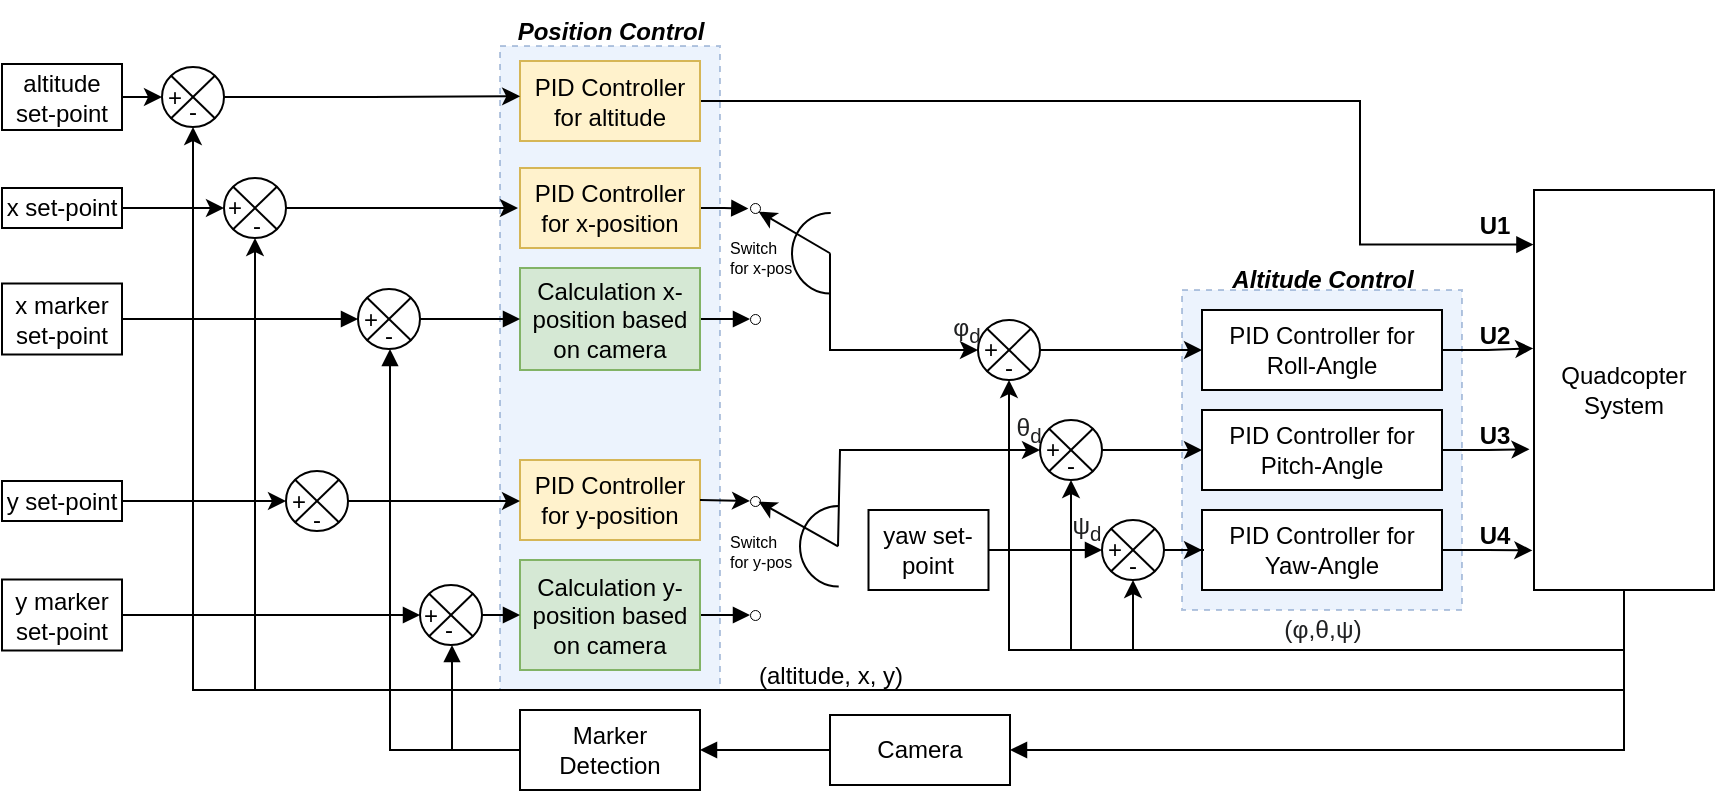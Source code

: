 <mxfile version="20.2.5" type="device"><diagram id="qbjjN023NgXF2w1NYkWA" name="Page-1"><mxGraphModel dx="1185" dy="695" grid="1" gridSize="10" guides="1" tooltips="1" connect="1" arrows="1" fold="1" page="1" pageScale="1" pageWidth="850" pageHeight="1100" math="0" shadow="0"><root><mxCell id="0"/><mxCell id="1" parent="0"/><mxCell id="GtXKk24S_fsy8qlz_jEl-144" value="" style="rounded=0;whiteSpace=wrap;html=1;dashed=1;fillColor=#dae8fc;strokeColor=#6c8ebf;opacity=50;" vertex="1" parent="1"><mxGeometry x="260" y="118" width="110" height="322" as="geometry"/></mxCell><mxCell id="GtXKk24S_fsy8qlz_jEl-29" value="" style="rounded=0;whiteSpace=wrap;html=1;dashed=1;fillColor=#dae8fc;strokeColor=#6c8ebf;opacity=50;" vertex="1" parent="1"><mxGeometry x="601" y="240" width="140" height="160" as="geometry"/></mxCell><mxCell id="GtXKk24S_fsy8qlz_jEl-6" style="edgeStyle=orthogonalEdgeStyle;rounded=0;orthogonalLoop=1;jettySize=auto;html=1;entryX=-0.004;entryY=0.396;entryDx=0;entryDy=0;entryPerimeter=0;" edge="1" parent="1" source="GtXKk24S_fsy8qlz_jEl-1" target="GtXKk24S_fsy8qlz_jEl-4"><mxGeometry relative="1" as="geometry"/></mxCell><mxCell id="GtXKk24S_fsy8qlz_jEl-1" value="PID Controller for Roll-Angle" style="rounded=0;whiteSpace=wrap;html=1;" vertex="1" parent="1"><mxGeometry x="611" y="250" width="120" height="40" as="geometry"/></mxCell><mxCell id="GtXKk24S_fsy8qlz_jEl-7" style="edgeStyle=orthogonalEdgeStyle;rounded=0;orthogonalLoop=1;jettySize=auto;html=1;entryX=-0.025;entryY=0.648;entryDx=0;entryDy=0;entryPerimeter=0;" edge="1" parent="1" source="GtXKk24S_fsy8qlz_jEl-2" target="GtXKk24S_fsy8qlz_jEl-4"><mxGeometry relative="1" as="geometry"/></mxCell><mxCell id="GtXKk24S_fsy8qlz_jEl-2" value="PID Controller for Pitch-Angle" style="rounded=0;whiteSpace=wrap;html=1;" vertex="1" parent="1"><mxGeometry x="611" y="300" width="120" height="40" as="geometry"/></mxCell><mxCell id="GtXKk24S_fsy8qlz_jEl-8" style="edgeStyle=orthogonalEdgeStyle;rounded=0;orthogonalLoop=1;jettySize=auto;html=1;entryX=-0.009;entryY=0.901;entryDx=0;entryDy=0;entryPerimeter=0;" edge="1" parent="1" source="GtXKk24S_fsy8qlz_jEl-3" target="GtXKk24S_fsy8qlz_jEl-4"><mxGeometry relative="1" as="geometry"/></mxCell><mxCell id="GtXKk24S_fsy8qlz_jEl-3" value="PID Controller for Yaw-Angle" style="rounded=0;whiteSpace=wrap;html=1;" vertex="1" parent="1"><mxGeometry x="611" y="350" width="120" height="40" as="geometry"/></mxCell><mxCell id="GtXKk24S_fsy8qlz_jEl-37" style="edgeStyle=elbowEdgeStyle;rounded=0;orthogonalLoop=1;jettySize=auto;html=1;exitX=0.5;exitY=1;exitDx=0;exitDy=0;entryX=0.5;entryY=1;entryDx=0;entryDy=0;entryPerimeter=0;" edge="1" parent="1" source="GtXKk24S_fsy8qlz_jEl-4" target="GtXKk24S_fsy8qlz_jEl-33"><mxGeometry relative="1" as="geometry"><mxPoint x="581" y="430" as="targetPoint"/><Array as="points"><mxPoint x="701" y="420"/></Array></mxGeometry></mxCell><mxCell id="GtXKk24S_fsy8qlz_jEl-38" style="edgeStyle=elbowEdgeStyle;rounded=0;orthogonalLoop=1;jettySize=auto;html=1;exitX=0.5;exitY=1;exitDx=0;exitDy=0;entryX=0.5;entryY=1;entryDx=0;entryDy=0;entryPerimeter=0;" edge="1" parent="1" source="GtXKk24S_fsy8qlz_jEl-4" target="GtXKk24S_fsy8qlz_jEl-35"><mxGeometry relative="1" as="geometry"><Array as="points"><mxPoint x="671" y="420"/><mxPoint x="591" y="420"/><mxPoint x="546" y="370"/></Array></mxGeometry></mxCell><mxCell id="GtXKk24S_fsy8qlz_jEl-39" style="edgeStyle=elbowEdgeStyle;rounded=0;orthogonalLoop=1;jettySize=auto;html=1;entryX=0.5;entryY=1;entryDx=0;entryDy=0;entryPerimeter=0;" edge="1" parent="1" source="GtXKk24S_fsy8qlz_jEl-4" target="GtXKk24S_fsy8qlz_jEl-31"><mxGeometry relative="1" as="geometry"><Array as="points"><mxPoint x="531" y="420"/></Array></mxGeometry></mxCell><mxCell id="GtXKk24S_fsy8qlz_jEl-64" style="edgeStyle=elbowEdgeStyle;rounded=0;orthogonalLoop=1;jettySize=auto;html=1;entryX=0.5;entryY=1;entryDx=0;entryDy=0;entryPerimeter=0;" edge="1" parent="1" source="GtXKk24S_fsy8qlz_jEl-4" target="GtXKk24S_fsy8qlz_jEl-61"><mxGeometry relative="1" as="geometry"><Array as="points"><mxPoint x="432" y="440"/></Array></mxGeometry></mxCell><mxCell id="GtXKk24S_fsy8qlz_jEl-65" style="edgeStyle=elbowEdgeStyle;rounded=0;orthogonalLoop=1;jettySize=auto;html=1;entryX=0.5;entryY=1;entryDx=0;entryDy=0;entryPerimeter=0;" edge="1" parent="1" source="GtXKk24S_fsy8qlz_jEl-4" target="GtXKk24S_fsy8qlz_jEl-57"><mxGeometry relative="1" as="geometry"><Array as="points"><mxPoint x="402" y="440"/></Array></mxGeometry></mxCell><mxCell id="GtXKk24S_fsy8qlz_jEl-128" style="edgeStyle=elbowEdgeStyle;rounded=0;orthogonalLoop=1;jettySize=auto;html=1;entryX=1;entryY=0.5;entryDx=0;entryDy=0;startArrow=none;startFill=0;endArrow=block;endFill=1;" edge="1" parent="1" source="GtXKk24S_fsy8qlz_jEl-4" target="GtXKk24S_fsy8qlz_jEl-127"><mxGeometry relative="1" as="geometry"><mxPoint x="563" y="470" as="targetPoint"/><Array as="points"><mxPoint x="822" y="430"/><mxPoint x="828" y="400"/></Array></mxGeometry></mxCell><mxCell id="GtXKk24S_fsy8qlz_jEl-4" value="Quadcopter System" style="rounded=0;whiteSpace=wrap;html=1;" vertex="1" parent="1"><mxGeometry x="777" y="190" width="90" height="200" as="geometry"/></mxCell><mxCell id="GtXKk24S_fsy8qlz_jEl-9" value="U2" style="text;html=1;align=center;verticalAlign=middle;resizable=0;points=[];autosize=1;strokeColor=none;fillColor=none;fontStyle=1" vertex="1" parent="1"><mxGeometry x="737" y="248" width="40" height="30" as="geometry"/></mxCell><mxCell id="GtXKk24S_fsy8qlz_jEl-10" value="U3" style="text;html=1;align=center;verticalAlign=middle;resizable=0;points=[];autosize=1;strokeColor=none;fillColor=none;fontStyle=1" vertex="1" parent="1"><mxGeometry x="737" y="298" width="40" height="30" as="geometry"/></mxCell><mxCell id="GtXKk24S_fsy8qlz_jEl-11" value="U4" style="text;html=1;align=center;verticalAlign=middle;resizable=0;points=[];autosize=1;strokeColor=none;fillColor=none;fontStyle=1" vertex="1" parent="1"><mxGeometry x="737" y="348" width="40" height="30" as="geometry"/></mxCell><mxCell id="GtXKk24S_fsy8qlz_jEl-30" value="Altitude Control" style="text;html=1;align=center;verticalAlign=middle;resizable=0;points=[];autosize=1;strokeColor=none;fillColor=none;fontStyle=3" vertex="1" parent="1"><mxGeometry x="616" y="220" width="110" height="30" as="geometry"/></mxCell><mxCell id="GtXKk24S_fsy8qlz_jEl-32" style="edgeStyle=orthogonalEdgeStyle;rounded=0;orthogonalLoop=1;jettySize=auto;html=1;entryX=0;entryY=0.5;entryDx=0;entryDy=0;" edge="1" parent="1" source="GtXKk24S_fsy8qlz_jEl-31" target="GtXKk24S_fsy8qlz_jEl-1"><mxGeometry relative="1" as="geometry"/></mxCell><mxCell id="GtXKk24S_fsy8qlz_jEl-31" value="" style="verticalLabelPosition=bottom;verticalAlign=top;html=1;shape=mxgraph.flowchart.or;" vertex="1" parent="1"><mxGeometry x="499" y="255" width="31" height="30" as="geometry"/></mxCell><mxCell id="GtXKk24S_fsy8qlz_jEl-34" style="edgeStyle=orthogonalEdgeStyle;rounded=0;orthogonalLoop=1;jettySize=auto;html=1;entryX=0;entryY=0.5;entryDx=0;entryDy=0;" edge="1" parent="1" source="GtXKk24S_fsy8qlz_jEl-33" target="GtXKk24S_fsy8qlz_jEl-3"><mxGeometry relative="1" as="geometry"/></mxCell><mxCell id="GtXKk24S_fsy8qlz_jEl-33" value="" style="verticalLabelPosition=bottom;verticalAlign=top;html=1;shape=mxgraph.flowchart.or;" vertex="1" parent="1"><mxGeometry x="561" y="355" width="31" height="30" as="geometry"/></mxCell><mxCell id="GtXKk24S_fsy8qlz_jEl-36" style="edgeStyle=orthogonalEdgeStyle;rounded=0;orthogonalLoop=1;jettySize=auto;html=1;entryX=0;entryY=0.5;entryDx=0;entryDy=0;" edge="1" parent="1" source="GtXKk24S_fsy8qlz_jEl-35" target="GtXKk24S_fsy8qlz_jEl-2"><mxGeometry relative="1" as="geometry"/></mxCell><mxCell id="GtXKk24S_fsy8qlz_jEl-35" value="" style="verticalLabelPosition=bottom;verticalAlign=top;html=1;shape=mxgraph.flowchart.or;" vertex="1" parent="1"><mxGeometry x="530" y="305" width="31" height="30" as="geometry"/></mxCell><mxCell id="GtXKk24S_fsy8qlz_jEl-108" style="edgeStyle=elbowEdgeStyle;rounded=0;orthogonalLoop=1;jettySize=auto;html=1;entryX=-0.167;entryY=0.56;entryDx=0;entryDy=0;entryPerimeter=0;startArrow=none;startFill=0;endArrow=block;endFill=1;" edge="1" parent="1" source="GtXKk24S_fsy8qlz_jEl-43" target="GtXKk24S_fsy8qlz_jEl-107"><mxGeometry relative="1" as="geometry"/></mxCell><mxCell id="GtXKk24S_fsy8qlz_jEl-43" value="PID Controller for x-position" style="rounded=0;whiteSpace=wrap;html=1;fillColor=#fff2cc;strokeColor=#d6b656;" vertex="1" parent="1"><mxGeometry x="270" y="179" width="90" height="40" as="geometry"/></mxCell><mxCell id="GtXKk24S_fsy8qlz_jEl-106" style="edgeStyle=elbowEdgeStyle;rounded=0;orthogonalLoop=1;jettySize=auto;html=1;entryX=0;entryY=0.5;entryDx=0;entryDy=0;startArrow=none;startFill=0;endArrow=block;endFill=1;" edge="1" parent="1" source="GtXKk24S_fsy8qlz_jEl-44" target="GtXKk24S_fsy8qlz_jEl-105"><mxGeometry relative="1" as="geometry"/></mxCell><mxCell id="GtXKk24S_fsy8qlz_jEl-44" value="Calculation x-position based on camera" style="rounded=0;whiteSpace=wrap;html=1;fillColor=#d5e8d4;strokeColor=#82b366;" vertex="1" parent="1"><mxGeometry x="270" y="229" width="90" height="51" as="geometry"/></mxCell><mxCell id="GtXKk24S_fsy8qlz_jEl-96" style="edgeStyle=elbowEdgeStyle;rounded=0;orthogonalLoop=1;jettySize=auto;html=1;entryX=0.993;entryY=0.81;entryDx=0;entryDy=0;entryPerimeter=0;startArrow=none;startFill=0;endArrow=block;endFill=1;" edge="1" parent="1" source="GtXKk24S_fsy8qlz_jEl-49" target="GtXKk24S_fsy8qlz_jEl-53"><mxGeometry relative="1" as="geometry"><Array as="points"><mxPoint x="690" y="170"/></Array></mxGeometry></mxCell><mxCell id="GtXKk24S_fsy8qlz_jEl-49" value="PID Controller for altitude" style="rounded=0;whiteSpace=wrap;html=1;fillColor=#fff2cc;strokeColor=#d6b656;" vertex="1" parent="1"><mxGeometry x="270" y="125.5" width="90" height="40" as="geometry"/></mxCell><mxCell id="GtXKk24S_fsy8qlz_jEl-53" value="U1" style="text;html=1;align=center;verticalAlign=middle;resizable=0;points=[];autosize=1;strokeColor=none;fillColor=none;fontStyle=1" vertex="1" parent="1"><mxGeometry x="737" y="193" width="40" height="30" as="geometry"/></mxCell><mxCell id="GtXKk24S_fsy8qlz_jEl-62" style="edgeStyle=elbowEdgeStyle;rounded=0;orthogonalLoop=1;jettySize=auto;html=1;entryX=0.001;entryY=0.441;entryDx=0;entryDy=0;entryPerimeter=0;" edge="1" parent="1" source="GtXKk24S_fsy8qlz_jEl-57" target="GtXKk24S_fsy8qlz_jEl-49"><mxGeometry relative="1" as="geometry"/></mxCell><mxCell id="GtXKk24S_fsy8qlz_jEl-57" value="" style="verticalLabelPosition=bottom;verticalAlign=top;html=1;shape=mxgraph.flowchart.or;" vertex="1" parent="1"><mxGeometry x="91" y="128.5" width="31" height="30" as="geometry"/></mxCell><mxCell id="GtXKk24S_fsy8qlz_jEl-60" style="edgeStyle=orthogonalEdgeStyle;rounded=0;orthogonalLoop=1;jettySize=auto;html=1;entryX=0;entryY=0.5;entryDx=0;entryDy=0;" edge="1" parent="1" source="GtXKk24S_fsy8qlz_jEl-61"><mxGeometry relative="1" as="geometry"><mxPoint x="269" y="199" as="targetPoint"/></mxGeometry></mxCell><mxCell id="GtXKk24S_fsy8qlz_jEl-61" value="" style="verticalLabelPosition=bottom;verticalAlign=top;html=1;shape=mxgraph.flowchart.or;" vertex="1" parent="1"><mxGeometry x="122" y="184" width="31" height="30" as="geometry"/></mxCell><mxCell id="GtXKk24S_fsy8qlz_jEl-67" style="edgeStyle=elbowEdgeStyle;rounded=0;orthogonalLoop=1;jettySize=auto;html=1;entryX=0;entryY=0.5;entryDx=0;entryDy=0;entryPerimeter=0;" edge="1" parent="1" source="GtXKk24S_fsy8qlz_jEl-66" target="GtXKk24S_fsy8qlz_jEl-61"><mxGeometry relative="1" as="geometry"/></mxCell><mxCell id="GtXKk24S_fsy8qlz_jEl-66" value="x set-point" style="rounded=0;whiteSpace=wrap;html=1;" vertex="1" parent="1"><mxGeometry x="11" y="189" width="60" height="20" as="geometry"/></mxCell><mxCell id="GtXKk24S_fsy8qlz_jEl-72" style="edgeStyle=elbowEdgeStyle;rounded=0;orthogonalLoop=1;jettySize=auto;html=1;entryX=0;entryY=0.5;entryDx=0;entryDy=0;entryPerimeter=0;" edge="1" parent="1" source="GtXKk24S_fsy8qlz_jEl-71" target="GtXKk24S_fsy8qlz_jEl-57"><mxGeometry relative="1" as="geometry"/></mxCell><mxCell id="GtXKk24S_fsy8qlz_jEl-71" value="altitude set-point" style="rounded=0;whiteSpace=wrap;html=1;" vertex="1" parent="1"><mxGeometry x="11" y="127" width="60" height="33" as="geometry"/></mxCell><mxCell id="GtXKk24S_fsy8qlz_jEl-93" value="" style="rounded=0;whiteSpace=wrap;html=1;fillColor=none;strokeColor=none;" vertex="1" parent="1"><mxGeometry x="414" y="249.75" width="20" height="20" as="geometry"/></mxCell><mxCell id="GtXKk24S_fsy8qlz_jEl-94" value="" style="verticalLabelPosition=bottom;verticalAlign=top;html=1;shape=mxgraph.basic.arc;startAngle=0.498;endAngle=0.002;fillColor=none;" vertex="1" parent="1"><mxGeometry x="406" y="201.5" width="38.25" height="40.25" as="geometry"/></mxCell><mxCell id="GtXKk24S_fsy8qlz_jEl-95" value="" style="endArrow=classic;html=1;rounded=0;exitX=1;exitY=0.5;exitDx=0;exitDy=0;entryX=1;entryY=1;entryDx=0;entryDy=0;" edge="1" parent="1" source="GtXKk24S_fsy8qlz_jEl-124" target="GtXKk24S_fsy8qlz_jEl-107"><mxGeometry width="50" height="50" relative="1" as="geometry"><mxPoint x="428" y="222.13" as="sourcePoint"/><mxPoint x="394" y="155.63" as="targetPoint"/></mxGeometry></mxCell><mxCell id="GtXKk24S_fsy8qlz_jEl-98" value="PID Controller for y-position" style="rounded=0;whiteSpace=wrap;html=1;fillColor=#fff2cc;strokeColor=#d6b656;" vertex="1" parent="1"><mxGeometry x="270" y="325" width="90" height="40" as="geometry"/></mxCell><mxCell id="GtXKk24S_fsy8qlz_jEl-112" style="edgeStyle=elbowEdgeStyle;rounded=0;orthogonalLoop=1;jettySize=auto;html=1;entryX=0;entryY=0.5;entryDx=0;entryDy=0;startArrow=none;startFill=0;endArrow=block;endFill=1;" edge="1" parent="1" source="GtXKk24S_fsy8qlz_jEl-99" target="GtXKk24S_fsy8qlz_jEl-111"><mxGeometry relative="1" as="geometry"/></mxCell><mxCell id="GtXKk24S_fsy8qlz_jEl-99" value="Calculation y-position based on camera" style="rounded=0;whiteSpace=wrap;html=1;fillColor=#d5e8d4;strokeColor=#82b366;" vertex="1" parent="1"><mxGeometry x="270" y="375" width="90" height="55" as="geometry"/></mxCell><mxCell id="GtXKk24S_fsy8qlz_jEl-103" value="" style="endArrow=classic;html=1;rounded=0;entryX=0;entryY=0.5;entryDx=0;entryDy=0;entryPerimeter=0;exitX=1;exitY=0.5;exitDx=0;exitDy=0;" edge="1" parent="1" source="GtXKk24S_fsy8qlz_jEl-124" target="GtXKk24S_fsy8qlz_jEl-31"><mxGeometry width="50" height="50" relative="1" as="geometry"><mxPoint x="430" y="220" as="sourcePoint"/><mxPoint x="450" y="250" as="targetPoint"/><Array as="points"><mxPoint x="425" y="270"/></Array></mxGeometry></mxCell><mxCell id="GtXKk24S_fsy8qlz_jEl-105" value="" style="ellipse;whiteSpace=wrap;html=1;aspect=fixed;strokeWidth=0.5;fillColor=none;" vertex="1" parent="1"><mxGeometry x="385" y="252" width="5" height="5" as="geometry"/></mxCell><mxCell id="GtXKk24S_fsy8qlz_jEl-107" value="" style="ellipse;whiteSpace=wrap;html=1;aspect=fixed;strokeWidth=0.5;fillColor=none;" vertex="1" parent="1"><mxGeometry x="385" y="196.5" width="5" height="5" as="geometry"/></mxCell><mxCell id="GtXKk24S_fsy8qlz_jEl-109" value="" style="ellipse;whiteSpace=wrap;html=1;aspect=fixed;strokeWidth=0.5;fillColor=none;" vertex="1" parent="1"><mxGeometry x="385" y="343" width="5" height="5" as="geometry"/></mxCell><mxCell id="GtXKk24S_fsy8qlz_jEl-110" value="" style="endArrow=classic;html=1;rounded=0;exitX=1;exitY=0.5;exitDx=0;exitDy=0;entryX=0;entryY=0.5;entryDx=0;entryDy=0;" edge="1" parent="1" source="GtXKk24S_fsy8qlz_jEl-98" target="GtXKk24S_fsy8qlz_jEl-109"><mxGeometry width="50" height="50" relative="1" as="geometry"><mxPoint x="425" y="370" as="sourcePoint"/><mxPoint x="475" y="320" as="targetPoint"/></mxGeometry></mxCell><mxCell id="GtXKk24S_fsy8qlz_jEl-111" value="" style="ellipse;whiteSpace=wrap;html=1;aspect=fixed;strokeWidth=0.5;fillColor=none;" vertex="1" parent="1"><mxGeometry x="385" y="400" width="5" height="5" as="geometry"/></mxCell><mxCell id="GtXKk24S_fsy8qlz_jEl-113" style="edgeStyle=orthogonalEdgeStyle;rounded=0;orthogonalLoop=1;jettySize=auto;html=1;entryX=0;entryY=0.5;entryDx=0;entryDy=0;" edge="1" parent="1" source="GtXKk24S_fsy8qlz_jEl-114"><mxGeometry relative="1" as="geometry"><mxPoint x="270" y="345.5" as="targetPoint"/><Array as="points"><mxPoint x="270" y="345.5"/></Array></mxGeometry></mxCell><mxCell id="GtXKk24S_fsy8qlz_jEl-114" value="" style="verticalLabelPosition=bottom;verticalAlign=top;html=1;shape=mxgraph.flowchart.or;" vertex="1" parent="1"><mxGeometry x="153" y="330.5" width="31" height="30" as="geometry"/></mxCell><mxCell id="GtXKk24S_fsy8qlz_jEl-115" style="edgeStyle=elbowEdgeStyle;rounded=0;orthogonalLoop=1;jettySize=auto;html=1;entryX=0;entryY=0.5;entryDx=0;entryDy=0;entryPerimeter=0;" edge="1" parent="1" source="GtXKk24S_fsy8qlz_jEl-116"><mxGeometry relative="1" as="geometry"><mxPoint x="153" y="345.5" as="targetPoint"/></mxGeometry></mxCell><mxCell id="GtXKk24S_fsy8qlz_jEl-116" value="y set-point" style="rounded=0;whiteSpace=wrap;html=1;" vertex="1" parent="1"><mxGeometry x="11" y="335.5" width="60" height="20" as="geometry"/></mxCell><mxCell id="GtXKk24S_fsy8qlz_jEl-118" value="" style="rounded=0;whiteSpace=wrap;html=1;fillColor=none;strokeColor=none;" vertex="1" parent="1"><mxGeometry x="414" y="394.75" width="20" height="20" as="geometry"/></mxCell><mxCell id="GtXKk24S_fsy8qlz_jEl-120" value="" style="endArrow=classic;html=1;rounded=0;exitX=1;exitY=0.5;exitDx=0;exitDy=0;entryX=1;entryY=1;entryDx=0;entryDy=0;" edge="1" parent="1" source="GtXKk24S_fsy8qlz_jEl-126"><mxGeometry width="50" height="50" relative="1" as="geometry"><mxPoint x="428" y="367.13" as="sourcePoint"/><mxPoint x="389.268" y="345.768" as="targetPoint"/></mxGeometry></mxCell><mxCell id="GtXKk24S_fsy8qlz_jEl-121" value="" style="endArrow=classic;html=1;rounded=0;entryX=0;entryY=0.5;entryDx=0;entryDy=0;entryPerimeter=0;exitX=1;exitY=0.5;exitDx=0;exitDy=0;" edge="1" parent="1" source="GtXKk24S_fsy8qlz_jEl-126" target="GtXKk24S_fsy8qlz_jEl-35"><mxGeometry width="50" height="50" relative="1" as="geometry"><mxPoint x="430" y="370" as="sourcePoint"/><mxPoint x="451" y="415" as="targetPoint"/><Array as="points"><mxPoint x="430" y="320"/></Array></mxGeometry></mxCell><mxCell id="GtXKk24S_fsy8qlz_jEl-124" value="" style="rounded=0;whiteSpace=wrap;html=1;strokeWidth=0.5;fillColor=none;strokeColor=none;" vertex="1" parent="1"><mxGeometry x="410" y="213.88" width="15" height="15.5" as="geometry"/></mxCell><mxCell id="GtXKk24S_fsy8qlz_jEl-125" value="" style="verticalLabelPosition=bottom;verticalAlign=top;html=1;shape=mxgraph.basic.arc;startAngle=0.498;endAngle=0.002;fillColor=none;" vertex="1" parent="1"><mxGeometry x="410" y="348" width="38.25" height="40.25" as="geometry"/></mxCell><mxCell id="GtXKk24S_fsy8qlz_jEl-126" value="" style="rounded=0;whiteSpace=wrap;html=1;strokeWidth=0.5;fillColor=none;strokeColor=none;" vertex="1" parent="1"><mxGeometry x="414" y="360.38" width="15" height="15.5" as="geometry"/></mxCell><mxCell id="GtXKk24S_fsy8qlz_jEl-131" style="edgeStyle=elbowEdgeStyle;rounded=0;orthogonalLoop=1;jettySize=auto;html=1;entryX=1;entryY=0.5;entryDx=0;entryDy=0;startArrow=none;startFill=0;endArrow=block;endFill=1;" edge="1" parent="1" source="GtXKk24S_fsy8qlz_jEl-127" target="GtXKk24S_fsy8qlz_jEl-130"><mxGeometry relative="1" as="geometry"/></mxCell><mxCell id="GtXKk24S_fsy8qlz_jEl-127" value="Camera" style="rounded=0;whiteSpace=wrap;html=1;" vertex="1" parent="1"><mxGeometry x="425" y="452.5" width="90" height="35" as="geometry"/></mxCell><mxCell id="GtXKk24S_fsy8qlz_jEl-138" style="edgeStyle=elbowEdgeStyle;rounded=0;orthogonalLoop=1;jettySize=auto;html=1;entryX=0.5;entryY=1;entryDx=0;entryDy=0;entryPerimeter=0;startArrow=none;startFill=0;endArrow=block;endFill=1;" edge="1" parent="1" source="GtXKk24S_fsy8qlz_jEl-130" target="GtXKk24S_fsy8qlz_jEl-134"><mxGeometry relative="1" as="geometry"><Array as="points"><mxPoint x="236" y="440"/></Array></mxGeometry></mxCell><mxCell id="GtXKk24S_fsy8qlz_jEl-139" style="edgeStyle=elbowEdgeStyle;rounded=0;orthogonalLoop=1;jettySize=auto;html=1;entryX=0.5;entryY=1;entryDx=0;entryDy=0;entryPerimeter=0;startArrow=none;startFill=0;endArrow=block;endFill=1;" edge="1" parent="1" source="GtXKk24S_fsy8qlz_jEl-130" target="GtXKk24S_fsy8qlz_jEl-136"><mxGeometry relative="1" as="geometry"><Array as="points"><mxPoint x="205" y="320"/></Array></mxGeometry></mxCell><mxCell id="GtXKk24S_fsy8qlz_jEl-130" value="Marker Detection" style="rounded=0;whiteSpace=wrap;html=1;" vertex="1" parent="1"><mxGeometry x="270" y="450" width="90" height="40" as="geometry"/></mxCell><mxCell id="GtXKk24S_fsy8qlz_jEl-135" style="edgeStyle=elbowEdgeStyle;rounded=0;orthogonalLoop=1;jettySize=auto;html=1;entryX=0;entryY=0.5;entryDx=0;entryDy=0;startArrow=none;startFill=0;endArrow=block;endFill=1;" edge="1" parent="1" source="GtXKk24S_fsy8qlz_jEl-134" target="GtXKk24S_fsy8qlz_jEl-99"><mxGeometry relative="1" as="geometry"/></mxCell><mxCell id="GtXKk24S_fsy8qlz_jEl-134" value="" style="verticalLabelPosition=bottom;verticalAlign=top;html=1;shape=mxgraph.flowchart.or;" vertex="1" parent="1"><mxGeometry x="220" y="387.5" width="31" height="30" as="geometry"/></mxCell><mxCell id="GtXKk24S_fsy8qlz_jEl-137" style="edgeStyle=elbowEdgeStyle;rounded=0;orthogonalLoop=1;jettySize=auto;html=1;entryX=0;entryY=0.5;entryDx=0;entryDy=0;startArrow=none;startFill=0;endArrow=block;endFill=1;" edge="1" parent="1" source="GtXKk24S_fsy8qlz_jEl-136" target="GtXKk24S_fsy8qlz_jEl-44"><mxGeometry relative="1" as="geometry"/></mxCell><mxCell id="GtXKk24S_fsy8qlz_jEl-136" value="" style="verticalLabelPosition=bottom;verticalAlign=top;html=1;shape=mxgraph.flowchart.or;" vertex="1" parent="1"><mxGeometry x="189" y="239.5" width="31" height="30" as="geometry"/></mxCell><mxCell id="GtXKk24S_fsy8qlz_jEl-141" style="edgeStyle=elbowEdgeStyle;rounded=0;orthogonalLoop=1;jettySize=auto;html=1;entryX=0;entryY=0.5;entryDx=0;entryDy=0;entryPerimeter=0;startArrow=none;startFill=0;endArrow=block;endFill=1;" edge="1" parent="1" source="GtXKk24S_fsy8qlz_jEl-140" target="GtXKk24S_fsy8qlz_jEl-136"><mxGeometry relative="1" as="geometry"/></mxCell><mxCell id="GtXKk24S_fsy8qlz_jEl-140" value="x marker set-point" style="rounded=0;whiteSpace=wrap;html=1;" vertex="1" parent="1"><mxGeometry x="11" y="236.75" width="60" height="35.5" as="geometry"/></mxCell><mxCell id="GtXKk24S_fsy8qlz_jEl-143" style="edgeStyle=elbowEdgeStyle;rounded=0;orthogonalLoop=1;jettySize=auto;html=1;entryX=0;entryY=0.5;entryDx=0;entryDy=0;entryPerimeter=0;startArrow=none;startFill=0;endArrow=block;endFill=1;" edge="1" parent="1" source="GtXKk24S_fsy8qlz_jEl-142" target="GtXKk24S_fsy8qlz_jEl-134"><mxGeometry relative="1" as="geometry"/></mxCell><mxCell id="GtXKk24S_fsy8qlz_jEl-142" value="y marker set-point" style="rounded=0;whiteSpace=wrap;html=1;" vertex="1" parent="1"><mxGeometry x="11" y="384.75" width="60" height="35.5" as="geometry"/></mxCell><mxCell id="GtXKk24S_fsy8qlz_jEl-145" value="Position Control" style="text;html=1;align=center;verticalAlign=middle;resizable=0;points=[];autosize=1;strokeColor=none;fillColor=none;fontStyle=3" vertex="1" parent="1"><mxGeometry x="255" y="95.5" width="120" height="30" as="geometry"/></mxCell><mxCell id="GtXKk24S_fsy8qlz_jEl-146" value="&lt;span style=&quot;color: rgb(32, 33, 34); font-family: sans-serif; font-size: 12.32px; text-align: left;&quot;&gt;(φ,&lt;/span&gt;&lt;span style=&quot;color: rgb(32, 33, 34); font-family: sans-serif; font-size: 12.32px; text-align: left;&quot;&gt;θ,&lt;/span&gt;&lt;span style=&quot;color: rgb(32, 33, 34); font-family: sans-serif; font-size: 12.32px; text-align: left;&quot;&gt;ψ)&lt;/span&gt;" style="text;html=1;align=center;verticalAlign=middle;resizable=0;points=[];autosize=1;strokeColor=none;fillColor=none;" vertex="1" parent="1"><mxGeometry x="641" y="394.75" width="60" height="30" as="geometry"/></mxCell><mxCell id="GtXKk24S_fsy8qlz_jEl-148" value="(altitude, x, y)" style="text;html=1;align=center;verticalAlign=middle;resizable=0;points=[];autosize=1;strokeColor=none;fillColor=none;" vertex="1" parent="1"><mxGeometry x="375.12" y="417.5" width="100" height="30" as="geometry"/></mxCell><mxCell id="GtXKk24S_fsy8qlz_jEl-150" value="&lt;span style=&quot;color: rgb(32, 33, 34); font-family: sans-serif; font-size: 12.32px; text-align: left;&quot;&gt;φ&lt;sub&gt;d&lt;/sub&gt;&lt;/span&gt;" style="text;html=1;align=center;verticalAlign=middle;resizable=0;points=[];autosize=1;strokeColor=none;fillColor=none;" vertex="1" parent="1"><mxGeometry x="473" y="244.75" width="40" height="30" as="geometry"/></mxCell><mxCell id="GtXKk24S_fsy8qlz_jEl-151" value="&lt;span style=&quot;color: rgb(32, 33, 34); font-family: sans-serif; font-size: 12.32px; text-align: left;&quot;&gt;θ&lt;/span&gt;&lt;span style=&quot;color: rgb(32, 33, 34); font-family: sans-serif; font-size: 12.32px; text-align: left;&quot;&gt;&lt;sub&gt;d&lt;/sub&gt;&lt;/span&gt;" style="text;html=1;align=center;verticalAlign=middle;resizable=0;points=[];autosize=1;strokeColor=none;fillColor=none;" vertex="1" parent="1"><mxGeometry x="504.25" y="295" width="40" height="30" as="geometry"/></mxCell><mxCell id="GtXKk24S_fsy8qlz_jEl-152" value="&lt;span style=&quot;color: rgb(32, 33, 34); font-family: sans-serif; font-size: 12.32px; text-align: left;&quot;&gt;ψ&lt;/span&gt;&lt;span style=&quot;color: rgb(32, 33, 34); font-family: sans-serif; font-size: 12.32px; text-align: left;&quot;&gt;&lt;sub&gt;d&lt;/sub&gt;&lt;/span&gt;" style="text;html=1;align=center;verticalAlign=middle;resizable=0;points=[];autosize=1;strokeColor=none;fillColor=none;" vertex="1" parent="1"><mxGeometry x="533" y="344" width="40" height="30" as="geometry"/></mxCell><mxCell id="GtXKk24S_fsy8qlz_jEl-154" style="edgeStyle=elbowEdgeStyle;rounded=0;orthogonalLoop=1;jettySize=auto;html=1;startArrow=none;startFill=0;endArrow=block;endFill=1;" edge="1" parent="1" source="GtXKk24S_fsy8qlz_jEl-153" target="GtXKk24S_fsy8qlz_jEl-33"><mxGeometry relative="1" as="geometry"/></mxCell><mxCell id="GtXKk24S_fsy8qlz_jEl-153" value="yaw set-point" style="rounded=0;whiteSpace=wrap;html=1;" vertex="1" parent="1"><mxGeometry x="444.25" y="350" width="60" height="40" as="geometry"/></mxCell><mxCell id="GtXKk24S_fsy8qlz_jEl-155" value="+" style="text;html=1;align=center;verticalAlign=middle;resizable=0;points=[];autosize=1;strokeColor=none;fillColor=none;" vertex="1" parent="1"><mxGeometry x="490" y="255" width="30" height="30" as="geometry"/></mxCell><mxCell id="GtXKk24S_fsy8qlz_jEl-156" value="+" style="text;html=1;align=center;verticalAlign=middle;resizable=0;points=[];autosize=1;strokeColor=none;fillColor=none;" vertex="1" parent="1"><mxGeometry x="521" y="305" width="30" height="30" as="geometry"/></mxCell><mxCell id="GtXKk24S_fsy8qlz_jEl-157" value="+" style="text;html=1;align=center;verticalAlign=middle;resizable=0;points=[];autosize=1;strokeColor=none;fillColor=none;" vertex="1" parent="1"><mxGeometry x="552" y="354.75" width="30" height="30" as="geometry"/></mxCell><mxCell id="GtXKk24S_fsy8qlz_jEl-158" value="-" style="text;html=1;align=center;verticalAlign=middle;resizable=0;points=[];autosize=1;strokeColor=none;fillColor=none;" vertex="1" parent="1"><mxGeometry x="499" y="264" width="30" height="30" as="geometry"/></mxCell><mxCell id="GtXKk24S_fsy8qlz_jEl-159" value="-" style="text;html=1;align=center;verticalAlign=middle;resizable=0;points=[];autosize=1;strokeColor=none;fillColor=none;" vertex="1" parent="1"><mxGeometry x="530" y="313" width="30" height="30" as="geometry"/></mxCell><mxCell id="GtXKk24S_fsy8qlz_jEl-160" value="-" style="text;html=1;align=center;verticalAlign=middle;resizable=0;points=[];autosize=1;strokeColor=none;fillColor=none;" vertex="1" parent="1"><mxGeometry x="561" y="362.75" width="30" height="30" as="geometry"/></mxCell><mxCell id="GtXKk24S_fsy8qlz_jEl-161" value="+" style="text;html=1;align=center;verticalAlign=middle;resizable=0;points=[];autosize=1;strokeColor=none;fillColor=none;" vertex="1" parent="1"><mxGeometry x="82" y="129" width="30" height="30" as="geometry"/></mxCell><mxCell id="GtXKk24S_fsy8qlz_jEl-163" value="+" style="text;html=1;align=center;verticalAlign=middle;resizable=0;points=[];autosize=1;strokeColor=none;fillColor=none;" vertex="1" parent="1"><mxGeometry x="112" y="184" width="30" height="30" as="geometry"/></mxCell><mxCell id="GtXKk24S_fsy8qlz_jEl-164" value="+" style="text;html=1;align=center;verticalAlign=middle;resizable=0;points=[];autosize=1;strokeColor=none;fillColor=none;" vertex="1" parent="1"><mxGeometry x="180" y="240" width="30" height="30" as="geometry"/></mxCell><mxCell id="GtXKk24S_fsy8qlz_jEl-165" value="+" style="text;html=1;align=center;verticalAlign=middle;resizable=0;points=[];autosize=1;strokeColor=none;fillColor=none;" vertex="1" parent="1"><mxGeometry x="144" y="330.5" width="30" height="30" as="geometry"/></mxCell><mxCell id="GtXKk24S_fsy8qlz_jEl-166" value="+" style="text;html=1;align=center;verticalAlign=middle;resizable=0;points=[];autosize=1;strokeColor=none;fillColor=none;" vertex="1" parent="1"><mxGeometry x="210" y="388.25" width="30" height="30" as="geometry"/></mxCell><mxCell id="GtXKk24S_fsy8qlz_jEl-167" value="-" style="text;html=1;align=center;verticalAlign=middle;resizable=0;points=[];autosize=1;strokeColor=none;fillColor=none;" vertex="1" parent="1"><mxGeometry x="91" y="135.5" width="30" height="30" as="geometry"/></mxCell><mxCell id="GtXKk24S_fsy8qlz_jEl-168" value="-" style="text;html=1;align=center;verticalAlign=middle;resizable=0;points=[];autosize=1;strokeColor=none;fillColor=none;" vertex="1" parent="1"><mxGeometry x="123" y="193" width="30" height="30" as="geometry"/></mxCell><mxCell id="GtXKk24S_fsy8qlz_jEl-169" value="-" style="text;html=1;align=center;verticalAlign=middle;resizable=0;points=[];autosize=1;strokeColor=none;fillColor=none;" vertex="1" parent="1"><mxGeometry x="189" y="248" width="30" height="30" as="geometry"/></mxCell><mxCell id="GtXKk24S_fsy8qlz_jEl-170" value="-" style="text;html=1;align=center;verticalAlign=middle;resizable=0;points=[];autosize=1;strokeColor=none;fillColor=none;" vertex="1" parent="1"><mxGeometry x="153" y="340" width="30" height="30" as="geometry"/></mxCell><mxCell id="GtXKk24S_fsy8qlz_jEl-171" value="-" style="text;html=1;align=center;verticalAlign=middle;resizable=0;points=[];autosize=1;strokeColor=none;fillColor=none;" vertex="1" parent="1"><mxGeometry x="219" y="394.75" width="30" height="30" as="geometry"/></mxCell><mxCell id="GtXKk24S_fsy8qlz_jEl-173" value="&lt;font style=&quot;font-size: 8px;&quot;&gt;Switch &lt;br style=&quot;font-size: 8px;&quot;&gt;for y-pos&lt;/font&gt;" style="text;html=1;align=left;verticalAlign=middle;resizable=0;points=[];autosize=1;strokeColor=none;fillColor=none;spacing=0;fontSize=8;" vertex="1" parent="1"><mxGeometry x="375.12" y="355.5" width="50" height="30" as="geometry"/></mxCell><mxCell id="GtXKk24S_fsy8qlz_jEl-174" value="&lt;font style=&quot;font-size: 8px;&quot;&gt;Switch &lt;br style=&quot;font-size: 8px;&quot;&gt;for x-pos&lt;/font&gt;" style="text;html=1;align=left;verticalAlign=middle;resizable=0;points=[];autosize=1;strokeColor=none;fillColor=none;spacing=0;fontSize=8;" vertex="1" parent="1"><mxGeometry x="375" y="209" width="50" height="30" as="geometry"/></mxCell></root></mxGraphModel></diagram></mxfile>